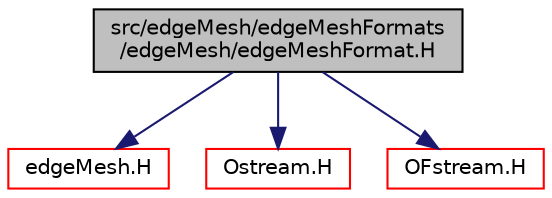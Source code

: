 digraph "src/edgeMesh/edgeMeshFormats/edgeMesh/edgeMeshFormat.H"
{
  bgcolor="transparent";
  edge [fontname="Helvetica",fontsize="10",labelfontname="Helvetica",labelfontsize="10"];
  node [fontname="Helvetica",fontsize="10",shape=record];
  Node0 [label="src/edgeMesh/edgeMeshFormats\l/edgeMesh/edgeMeshFormat.H",height=0.2,width=0.4,color="black", fillcolor="grey75", style="filled", fontcolor="black"];
  Node0 -> Node1 [color="midnightblue",fontsize="10",style="solid",fontname="Helvetica"];
  Node1 [label="edgeMesh.H",height=0.2,width=0.4,color="red",URL="$a00923.html"];
  Node0 -> Node41 [color="midnightblue",fontsize="10",style="solid",fontname="Helvetica"];
  Node41 [label="Ostream.H",height=0.2,width=0.4,color="red",URL="$a09824.html"];
  Node0 -> Node157 [color="midnightblue",fontsize="10",style="solid",fontname="Helvetica"];
  Node157 [label="OFstream.H",height=0.2,width=0.4,color="red",URL="$a09791.html"];
}
